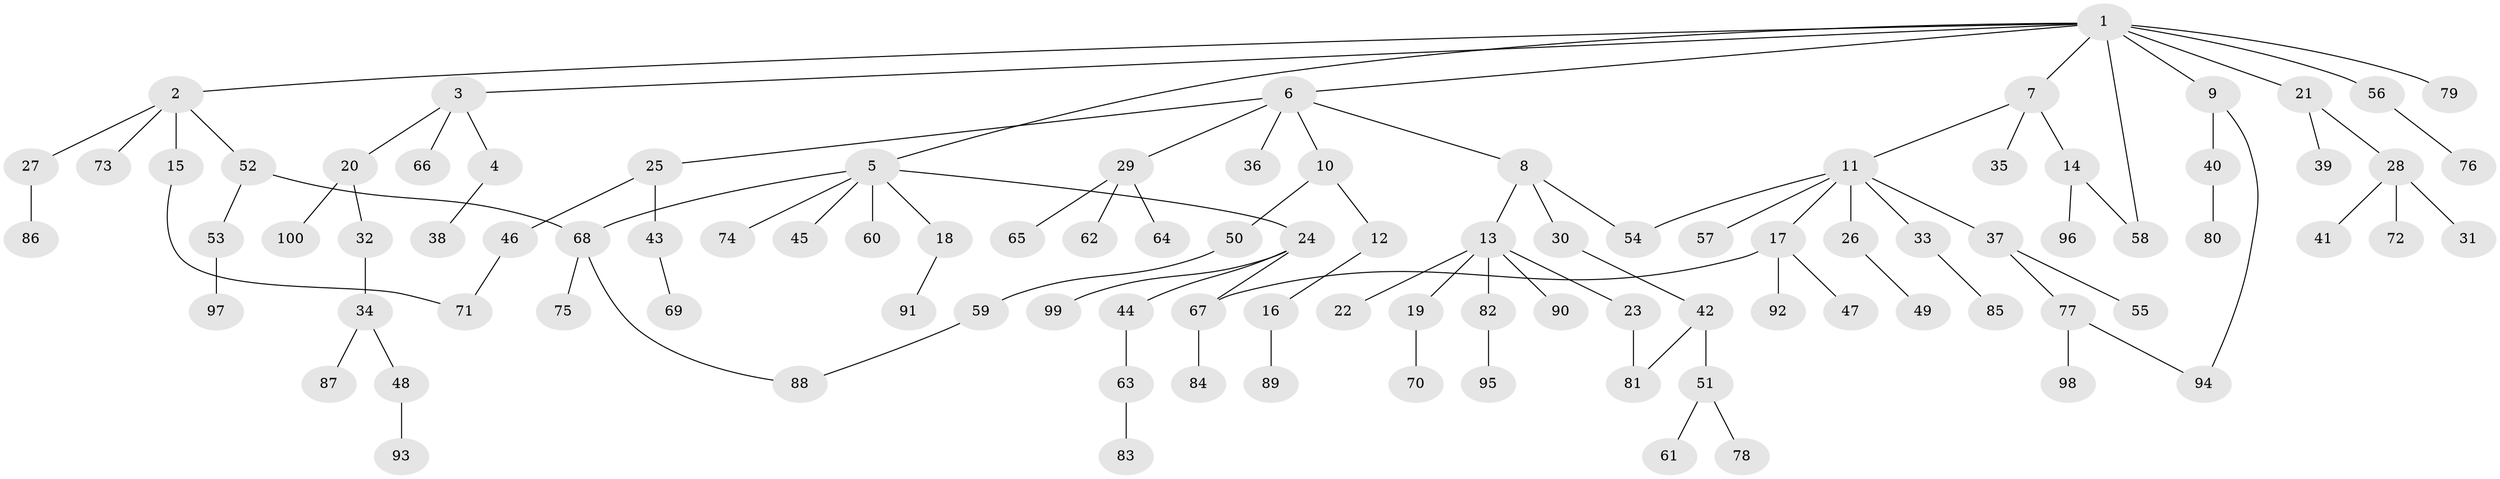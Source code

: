 // Generated by graph-tools (version 1.1) at 2025/10/02/27/25 16:10:52]
// undirected, 100 vertices, 107 edges
graph export_dot {
graph [start="1"]
  node [color=gray90,style=filled];
  1;
  2;
  3;
  4;
  5;
  6;
  7;
  8;
  9;
  10;
  11;
  12;
  13;
  14;
  15;
  16;
  17;
  18;
  19;
  20;
  21;
  22;
  23;
  24;
  25;
  26;
  27;
  28;
  29;
  30;
  31;
  32;
  33;
  34;
  35;
  36;
  37;
  38;
  39;
  40;
  41;
  42;
  43;
  44;
  45;
  46;
  47;
  48;
  49;
  50;
  51;
  52;
  53;
  54;
  55;
  56;
  57;
  58;
  59;
  60;
  61;
  62;
  63;
  64;
  65;
  66;
  67;
  68;
  69;
  70;
  71;
  72;
  73;
  74;
  75;
  76;
  77;
  78;
  79;
  80;
  81;
  82;
  83;
  84;
  85;
  86;
  87;
  88;
  89;
  90;
  91;
  92;
  93;
  94;
  95;
  96;
  97;
  98;
  99;
  100;
  1 -- 2;
  1 -- 3;
  1 -- 5;
  1 -- 6;
  1 -- 7;
  1 -- 9;
  1 -- 21;
  1 -- 56;
  1 -- 58;
  1 -- 79;
  2 -- 15;
  2 -- 27;
  2 -- 52;
  2 -- 73;
  3 -- 4;
  3 -- 20;
  3 -- 66;
  4 -- 38;
  5 -- 18;
  5 -- 24;
  5 -- 45;
  5 -- 60;
  5 -- 68;
  5 -- 74;
  6 -- 8;
  6 -- 10;
  6 -- 25;
  6 -- 29;
  6 -- 36;
  7 -- 11;
  7 -- 14;
  7 -- 35;
  8 -- 13;
  8 -- 30;
  8 -- 54;
  9 -- 40;
  9 -- 94;
  10 -- 12;
  10 -- 50;
  11 -- 17;
  11 -- 26;
  11 -- 33;
  11 -- 37;
  11 -- 57;
  11 -- 54;
  12 -- 16;
  13 -- 19;
  13 -- 22;
  13 -- 23;
  13 -- 82;
  13 -- 90;
  14 -- 96;
  14 -- 58;
  15 -- 71;
  16 -- 89;
  17 -- 47;
  17 -- 67;
  17 -- 92;
  18 -- 91;
  19 -- 70;
  20 -- 32;
  20 -- 100;
  21 -- 28;
  21 -- 39;
  23 -- 81;
  24 -- 44;
  24 -- 99;
  24 -- 67;
  25 -- 43;
  25 -- 46;
  26 -- 49;
  27 -- 86;
  28 -- 31;
  28 -- 41;
  28 -- 72;
  29 -- 62;
  29 -- 64;
  29 -- 65;
  30 -- 42;
  32 -- 34;
  33 -- 85;
  34 -- 48;
  34 -- 87;
  37 -- 55;
  37 -- 77;
  40 -- 80;
  42 -- 51;
  42 -- 81;
  43 -- 69;
  44 -- 63;
  46 -- 71;
  48 -- 93;
  50 -- 59;
  51 -- 61;
  51 -- 78;
  52 -- 53;
  52 -- 68;
  53 -- 97;
  56 -- 76;
  59 -- 88;
  63 -- 83;
  67 -- 84;
  68 -- 75;
  68 -- 88;
  77 -- 98;
  77 -- 94;
  82 -- 95;
}

